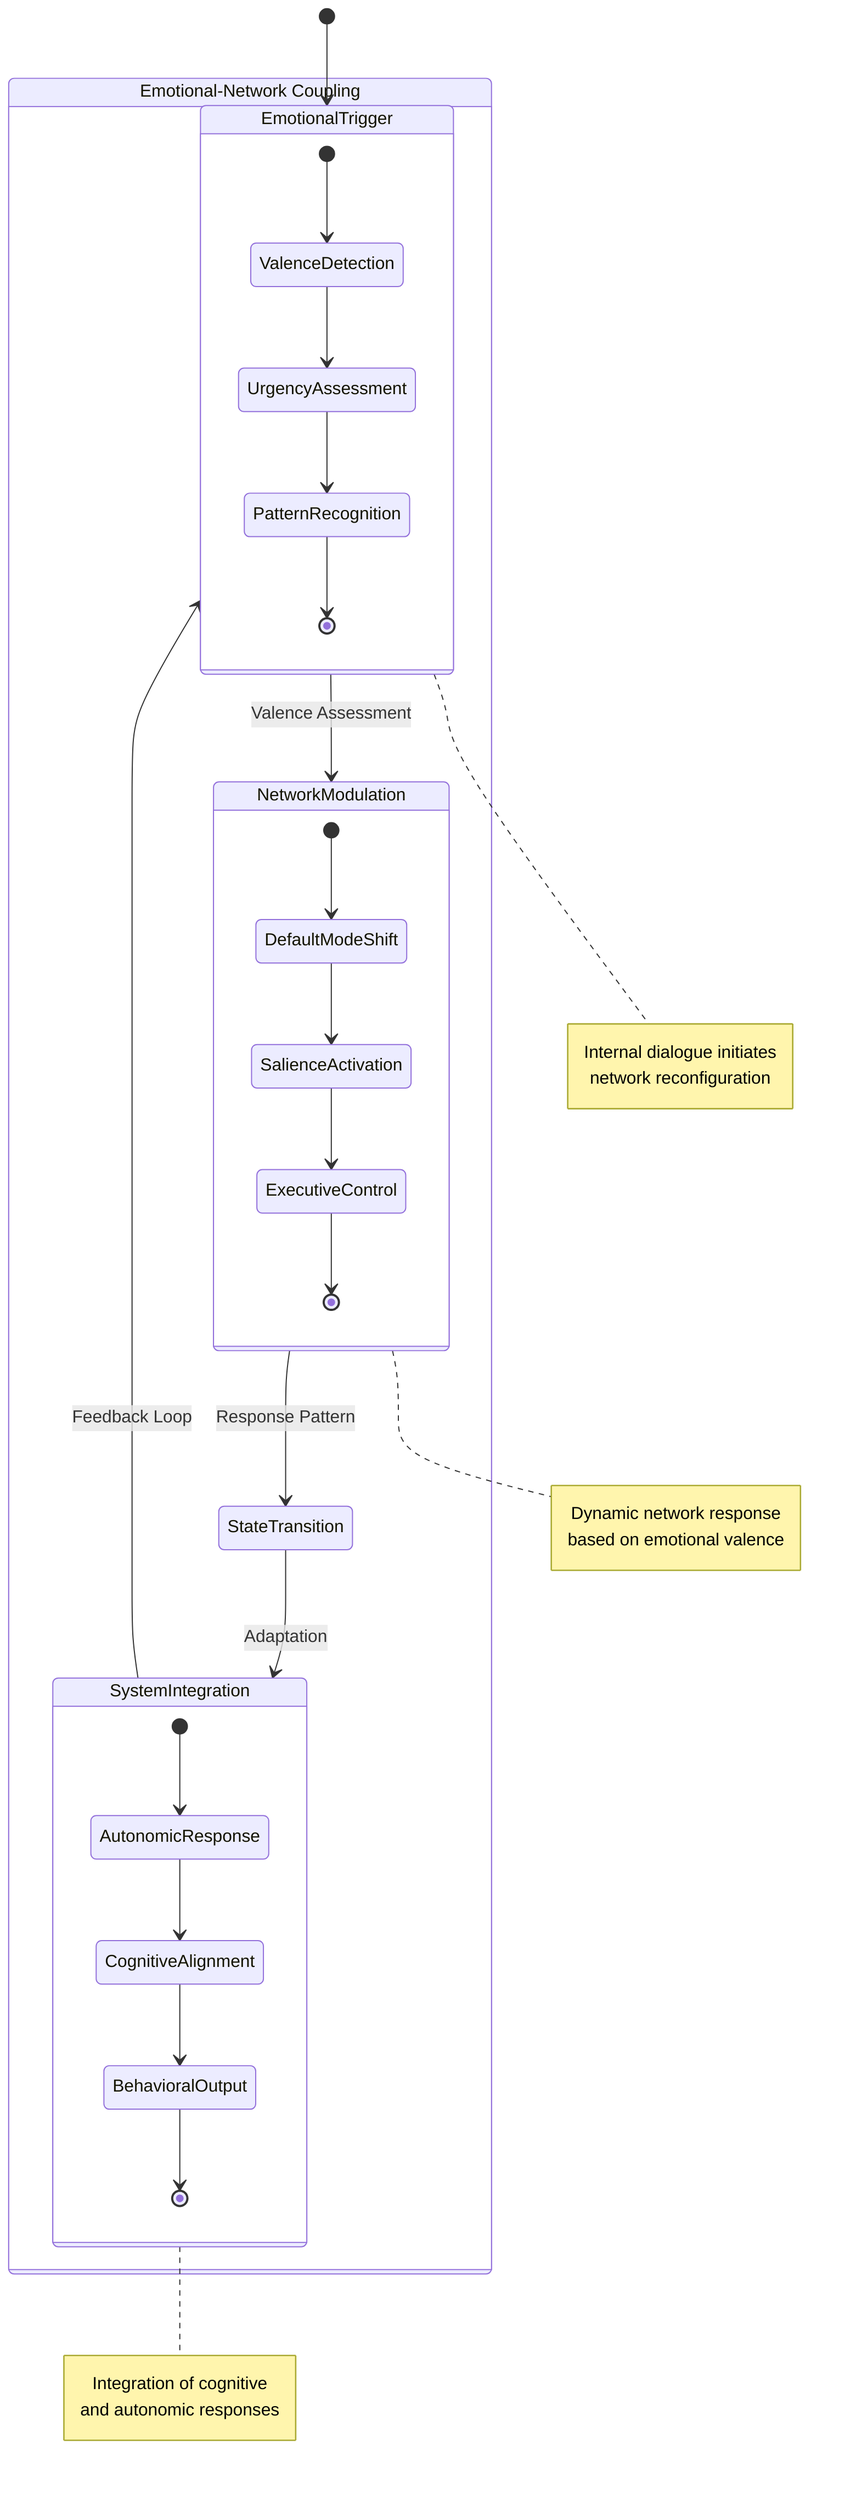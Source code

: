 stateDiagram-v2
    [*] --> EmotionalTrigger

    state "Emotional-Network Coupling" as ENC {
        EmotionalTrigger --> NetworkModulation: Valence Assessment
        NetworkModulation --> StateTransition: Response Pattern
        StateTransition --> SystemIntegration: Adaptation
        SystemIntegration --> EmotionalTrigger: Feedback Loop
    }

    state EmotionalTrigger {
        [*] --> ValenceDetection
        ValenceDetection --> UrgencyAssessment
        UrgencyAssessment --> PatternRecognition
        PatternRecognition --> [*]
    }

    state NetworkModulation {
        [*] --> DefaultModeShift
        DefaultModeShift --> SalienceActivation
        SalienceActivation --> ExecutiveControl
        ExecutiveControl --> [*]
    }

    state SystemIntegration {
        [*] --> AutonomicResponse
        AutonomicResponse --> CognitiveAlignment
        CognitiveAlignment --> BehavioralOutput
        BehavioralOutput --> [*]
    }

    note right of EmotionalTrigger
        Internal dialogue initiates
        network reconfiguration
    end note

    note right of NetworkModulation
        Dynamic network response
        based on emotional valence
    end note

    note right of SystemIntegration
        Integration of cognitive
        and autonomic responses
    end note